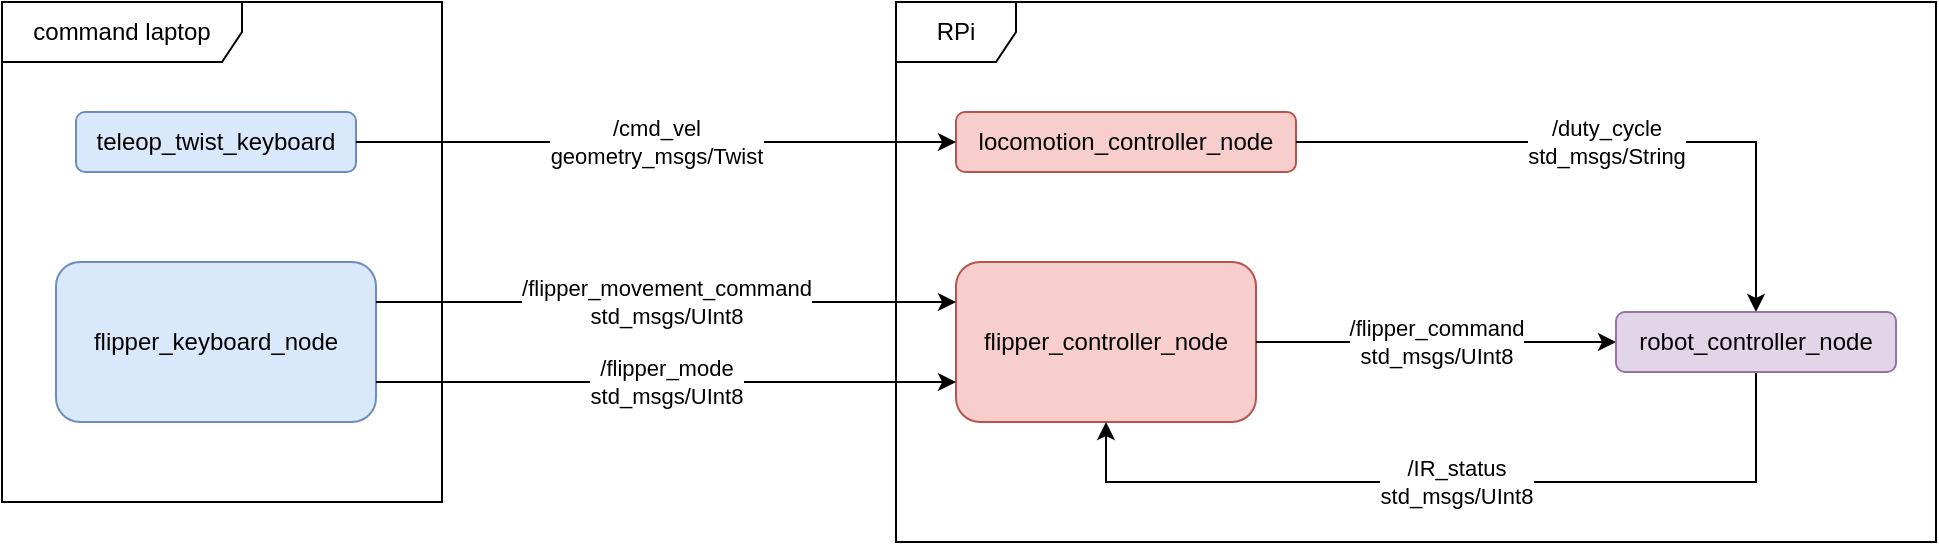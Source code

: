 <mxfile version="24.1.0" type="device">
  <diagram name="Page-1" id="wRa7nE40LtsUSWH7oz2Q">
    <mxGraphModel dx="968" dy="483" grid="1" gridSize="10" guides="1" tooltips="1" connect="1" arrows="1" fold="1" page="1" pageScale="1" pageWidth="850" pageHeight="1100" math="0" shadow="0">
      <root>
        <mxCell id="0" />
        <mxCell id="1" parent="0" />
        <mxCell id="VLCk3PX00tIKe8Ib5w_5-1" value="teleop_twist_keyboard" style="rounded=1;whiteSpace=wrap;html=1;fillColor=#dae8fc;strokeColor=#6c8ebf;" parent="1" vertex="1">
          <mxGeometry x="50" y="215" width="140" height="30" as="geometry" />
        </mxCell>
        <mxCell id="VLCk3PX00tIKe8Ib5w_5-2" value="locomotion_controller_node" style="rounded=1;whiteSpace=wrap;html=1;fillColor=#f8cecc;strokeColor=#b85450;" parent="1" vertex="1">
          <mxGeometry x="490" y="215" width="170" height="30" as="geometry" />
        </mxCell>
        <mxCell id="VLCk3PX00tIKe8Ib5w_5-3" value="" style="endArrow=classic;html=1;rounded=0;exitX=1;exitY=0.5;exitDx=0;exitDy=0;entryX=0;entryY=0.5;entryDx=0;entryDy=0;" parent="1" source="VLCk3PX00tIKe8Ib5w_5-1" target="VLCk3PX00tIKe8Ib5w_5-2" edge="1">
          <mxGeometry relative="1" as="geometry">
            <mxPoint x="280" y="229.5" as="sourcePoint" />
            <mxPoint x="380" y="229.5" as="targetPoint" />
          </mxGeometry>
        </mxCell>
        <mxCell id="VLCk3PX00tIKe8Ib5w_5-4" value="/cmd_vel&lt;br&gt;geometry_msgs/Twist" style="edgeLabel;resizable=0;html=1;align=center;verticalAlign=middle;" parent="VLCk3PX00tIKe8Ib5w_5-3" connectable="0" vertex="1">
          <mxGeometry relative="1" as="geometry" />
        </mxCell>
        <mxCell id="VLCk3PX00tIKe8Ib5w_5-5" value="" style="endArrow=classic;html=1;rounded=0;exitX=1;exitY=0.5;exitDx=0;exitDy=0;entryX=0.5;entryY=0;entryDx=0;entryDy=0;" parent="1" source="VLCk3PX00tIKe8Ib5w_5-2" target="GSwu48_hRkYFbj5P--Sr-1" edge="1">
          <mxGeometry relative="1" as="geometry">
            <mxPoint x="520" y="230" as="sourcePoint" />
            <mxPoint x="820" y="230" as="targetPoint" />
            <Array as="points">
              <mxPoint x="740" y="230" />
              <mxPoint x="890" y="230" />
            </Array>
          </mxGeometry>
        </mxCell>
        <mxCell id="VLCk3PX00tIKe8Ib5w_5-6" value="&lt;div&gt;/duty_cycle&lt;/div&gt;&lt;div&gt;std_msgs/String&lt;br&gt;&lt;/div&gt;" style="edgeLabel;resizable=0;html=1;align=center;verticalAlign=middle;" parent="VLCk3PX00tIKe8Ib5w_5-5" connectable="0" vertex="1">
          <mxGeometry relative="1" as="geometry">
            <mxPoint x="-3" as="offset" />
          </mxGeometry>
        </mxCell>
        <mxCell id="IHQPnhAprt_sBTRfJRE9-3" value="command laptop" style="shape=umlFrame;whiteSpace=wrap;html=1;pointerEvents=0;width=120;height=30;" parent="1" vertex="1">
          <mxGeometry x="13" y="160" width="220" height="250" as="geometry" />
        </mxCell>
        <mxCell id="IHQPnhAprt_sBTRfJRE9-4" value="RPi" style="shape=umlFrame;whiteSpace=wrap;html=1;pointerEvents=0;" parent="1" vertex="1">
          <mxGeometry x="460" y="160" width="520" height="270" as="geometry" />
        </mxCell>
        <mxCell id="EZgEbDelP1gbQMjjr06G-3" value="flipper_controller_node" style="rounded=1;whiteSpace=wrap;html=1;fillColor=#f8cecc;strokeColor=#b85450;" parent="1" vertex="1">
          <mxGeometry x="490" y="290" width="150" height="80" as="geometry" />
        </mxCell>
        <mxCell id="EZgEbDelP1gbQMjjr06G-4" value="flipper_keyboard_node" style="rounded=1;html=1;fillColor=#dae8fc;strokeColor=#6c8ebf;verticalAlign=middle;whiteSpace=wrap;" parent="1" vertex="1">
          <mxGeometry x="40" y="290" width="160" height="80" as="geometry" />
        </mxCell>
        <mxCell id="EZgEbDelP1gbQMjjr06G-5" value="" style="endArrow=classic;html=1;rounded=0;exitX=1;exitY=0.25;exitDx=0;exitDy=0;entryX=0;entryY=0.25;entryDx=0;entryDy=0;" parent="1" source="EZgEbDelP1gbQMjjr06G-4" target="EZgEbDelP1gbQMjjr06G-3" edge="1">
          <mxGeometry relative="1" as="geometry">
            <mxPoint x="200" y="240" as="sourcePoint" />
            <mxPoint x="505" y="240" as="targetPoint" />
          </mxGeometry>
        </mxCell>
        <mxCell id="EZgEbDelP1gbQMjjr06G-6" value="/flipper_movement_command&lt;br&gt;std_msgs/UInt8" style="edgeLabel;resizable=0;html=1;align=center;verticalAlign=middle;" parent="EZgEbDelP1gbQMjjr06G-5" connectable="0" vertex="1">
          <mxGeometry relative="1" as="geometry" />
        </mxCell>
        <mxCell id="EZgEbDelP1gbQMjjr06G-8" value="" style="endArrow=classic;html=1;rounded=0;exitX=1;exitY=0.5;exitDx=0;exitDy=0;entryX=0;entryY=0.5;entryDx=0;entryDy=0;" parent="1" source="EZgEbDelP1gbQMjjr06G-3" target="GSwu48_hRkYFbj5P--Sr-1" edge="1">
          <mxGeometry relative="1" as="geometry">
            <mxPoint x="370" y="410" as="sourcePoint" />
            <mxPoint x="810" y="330" as="targetPoint" />
          </mxGeometry>
        </mxCell>
        <mxCell id="EZgEbDelP1gbQMjjr06G-9" value="/flipper_command&lt;br&gt;std_msgs/UInt8" style="edgeLabel;resizable=0;html=1;align=center;verticalAlign=middle;" parent="EZgEbDelP1gbQMjjr06G-8" connectable="0" vertex="1">
          <mxGeometry relative="1" as="geometry" />
        </mxCell>
        <mxCell id="f0i_HryZKQSi0Hp0Mjy3-4" value="" style="endArrow=classic;html=1;rounded=0;entryX=0;entryY=0.75;entryDx=0;entryDy=0;exitX=1;exitY=0.75;exitDx=0;exitDy=0;" parent="1" source="EZgEbDelP1gbQMjjr06G-4" target="EZgEbDelP1gbQMjjr06G-3" edge="1">
          <mxGeometry relative="1" as="geometry">
            <mxPoint x="210" y="315" as="sourcePoint" />
            <mxPoint x="500" y="315" as="targetPoint" />
          </mxGeometry>
        </mxCell>
        <mxCell id="f0i_HryZKQSi0Hp0Mjy3-5" value="/flipper_mode&lt;br&gt;std_msgs/UInt8" style="edgeLabel;resizable=0;html=1;align=center;verticalAlign=middle;" parent="f0i_HryZKQSi0Hp0Mjy3-4" connectable="0" vertex="1">
          <mxGeometry relative="1" as="geometry" />
        </mxCell>
        <mxCell id="f0i_HryZKQSi0Hp0Mjy3-6" value="" style="endArrow=classic;html=1;rounded=0;exitX=0.5;exitY=1;exitDx=0;exitDy=0;entryX=0.5;entryY=1;entryDx=0;entryDy=0;" parent="1" source="GSwu48_hRkYFbj5P--Sr-1" target="EZgEbDelP1gbQMjjr06G-3" edge="1">
          <mxGeometry relative="1" as="geometry">
            <mxPoint x="811" y="399" as="sourcePoint" />
            <mxPoint x="770" y="460" as="targetPoint" />
            <Array as="points">
              <mxPoint x="890" y="400" />
              <mxPoint x="565" y="400" />
            </Array>
          </mxGeometry>
        </mxCell>
        <mxCell id="f0i_HryZKQSi0Hp0Mjy3-7" value="/IR_status&lt;br&gt;std_msgs/UInt8" style="edgeLabel;resizable=0;html=1;align=center;verticalAlign=middle;" parent="f0i_HryZKQSi0Hp0Mjy3-6" connectable="0" vertex="1">
          <mxGeometry relative="1" as="geometry" />
        </mxCell>
        <mxCell id="GSwu48_hRkYFbj5P--Sr-1" value="robot_controller_node" style="rounded=1;whiteSpace=wrap;html=1;fillColor=#e1d5e7;strokeColor=#9673a6;" parent="1" vertex="1">
          <mxGeometry x="820" y="315" width="140" height="30" as="geometry" />
        </mxCell>
      </root>
    </mxGraphModel>
  </diagram>
</mxfile>
